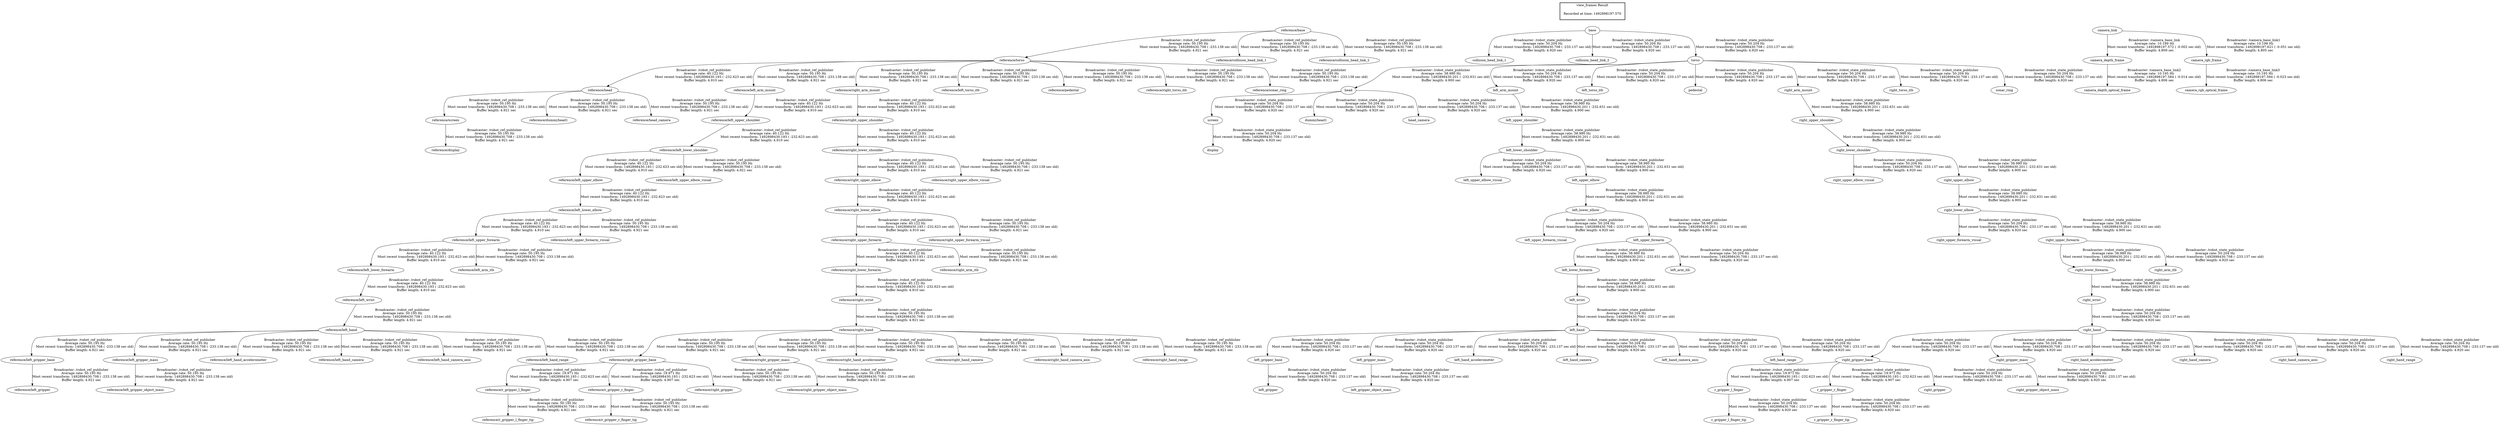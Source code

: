 digraph G {
"reference/torso" -> "reference/head"[label="Broadcaster: /robot_ref_publisher\nAverage rate: 40.122 Hz\nMost recent transform: 1492898430.193 ( -232.623 sec old)\nBuffer length: 4.910 sec\n"];
"reference/base" -> "reference/torso"[label="Broadcaster: /robot_ref_publisher\nAverage rate: 50.195 Hz\nMost recent transform: 1492898430.708 ( -233.138 sec old)\nBuffer length: 4.921 sec\n"];
"reference/left_lower_shoulder" -> "reference/left_upper_elbow"[label="Broadcaster: /robot_ref_publisher\nAverage rate: 40.122 Hz\nMost recent transform: 1492898430.193 ( -232.623 sec old)\nBuffer length: 4.910 sec\n"];
"reference/left_upper_shoulder" -> "reference/left_lower_shoulder"[label="Broadcaster: /robot_ref_publisher\nAverage rate: 40.122 Hz\nMost recent transform: 1492898430.193 ( -232.623 sec old)\nBuffer length: 4.910 sec\n"];
"reference/left_upper_elbow" -> "reference/left_lower_elbow"[label="Broadcaster: /robot_ref_publisher\nAverage rate: 40.122 Hz\nMost recent transform: 1492898430.193 ( -232.623 sec old)\nBuffer length: 4.910 sec\n"];
"reference/left_arm_mount" -> "reference/left_upper_shoulder"[label="Broadcaster: /robot_ref_publisher\nAverage rate: 40.122 Hz\nMost recent transform: 1492898430.193 ( -232.623 sec old)\nBuffer length: 4.910 sec\n"];
"reference/torso" -> "reference/left_arm_mount"[label="Broadcaster: /robot_ref_publisher\nAverage rate: 50.195 Hz\nMost recent transform: 1492898430.708 ( -233.138 sec old)\nBuffer length: 4.921 sec\n"];
"reference/left_lower_elbow" -> "reference/left_upper_forearm"[label="Broadcaster: /robot_ref_publisher\nAverage rate: 40.122 Hz\nMost recent transform: 1492898430.193 ( -232.623 sec old)\nBuffer length: 4.910 sec\n"];
"reference/left_upper_forearm" -> "reference/left_lower_forearm"[label="Broadcaster: /robot_ref_publisher\nAverage rate: 40.122 Hz\nMost recent transform: 1492898430.193 ( -232.623 sec old)\nBuffer length: 4.910 sec\n"];
"reference/left_lower_forearm" -> "reference/left_wrist"[label="Broadcaster: /robot_ref_publisher\nAverage rate: 40.122 Hz\nMost recent transform: 1492898430.193 ( -232.623 sec old)\nBuffer length: 4.910 sec\n"];
"reference/right_lower_shoulder" -> "reference/right_upper_elbow"[label="Broadcaster: /robot_ref_publisher\nAverage rate: 40.122 Hz\nMost recent transform: 1492898430.193 ( -232.623 sec old)\nBuffer length: 4.910 sec\n"];
"reference/right_upper_shoulder" -> "reference/right_lower_shoulder"[label="Broadcaster: /robot_ref_publisher\nAverage rate: 40.122 Hz\nMost recent transform: 1492898430.193 ( -232.623 sec old)\nBuffer length: 4.910 sec\n"];
"reference/right_upper_elbow" -> "reference/right_lower_elbow"[label="Broadcaster: /robot_ref_publisher\nAverage rate: 40.122 Hz\nMost recent transform: 1492898430.193 ( -232.623 sec old)\nBuffer length: 4.910 sec\n"];
"reference/right_arm_mount" -> "reference/right_upper_shoulder"[label="Broadcaster: /robot_ref_publisher\nAverage rate: 40.122 Hz\nMost recent transform: 1492898430.193 ( -232.623 sec old)\nBuffer length: 4.910 sec\n"];
"reference/torso" -> "reference/right_arm_mount"[label="Broadcaster: /robot_ref_publisher\nAverage rate: 50.195 Hz\nMost recent transform: 1492898430.708 ( -233.138 sec old)\nBuffer length: 4.921 sec\n"];
"reference/right_lower_elbow" -> "reference/right_upper_forearm"[label="Broadcaster: /robot_ref_publisher\nAverage rate: 40.122 Hz\nMost recent transform: 1492898430.193 ( -232.623 sec old)\nBuffer length: 4.910 sec\n"];
"reference/right_upper_forearm" -> "reference/right_lower_forearm"[label="Broadcaster: /robot_ref_publisher\nAverage rate: 40.122 Hz\nMost recent transform: 1492898430.193 ( -232.623 sec old)\nBuffer length: 4.910 sec\n"];
"reference/right_lower_forearm" -> "reference/right_wrist"[label="Broadcaster: /robot_ref_publisher\nAverage rate: 40.122 Hz\nMost recent transform: 1492898430.193 ( -232.623 sec old)\nBuffer length: 4.910 sec\n"];
"reference/base" -> "reference/collision_head_link_1"[label="Broadcaster: /robot_ref_publisher\nAverage rate: 50.195 Hz\nMost recent transform: 1492898430.708 ( -233.138 sec old)\nBuffer length: 4.921 sec\n"];
"reference/base" -> "reference/collision_head_link_2"[label="Broadcaster: /robot_ref_publisher\nAverage rate: 50.195 Hz\nMost recent transform: 1492898430.708 ( -233.138 sec old)\nBuffer length: 4.921 sec\n"];
"reference/screen" -> "reference/display"[label="Broadcaster: /robot_ref_publisher\nAverage rate: 50.195 Hz\nMost recent transform: 1492898430.708 ( -233.138 sec old)\nBuffer length: 4.921 sec\n"];
"reference/head" -> "reference/screen"[label="Broadcaster: /robot_ref_publisher\nAverage rate: 50.195 Hz\nMost recent transform: 1492898430.708 ( -233.138 sec old)\nBuffer length: 4.921 sec\n"];
"reference/head" -> "reference/dummyhead1"[label="Broadcaster: /robot_ref_publisher\nAverage rate: 50.195 Hz\nMost recent transform: 1492898430.708 ( -233.138 sec old)\nBuffer length: 4.921 sec\n"];
"reference/head" -> "reference/head_camera"[label="Broadcaster: /robot_ref_publisher\nAverage rate: 50.195 Hz\nMost recent transform: 1492898430.708 ( -233.138 sec old)\nBuffer length: 4.921 sec\n"];
"reference/left_lower_shoulder" -> "reference/left_upper_elbow_visual"[label="Broadcaster: /robot_ref_publisher\nAverage rate: 50.195 Hz\nMost recent transform: 1492898430.708 ( -233.138 sec old)\nBuffer length: 4.921 sec\n"];
"reference/left_gripper_base" -> "reference/left_gripper"[label="Broadcaster: /robot_ref_publisher\nAverage rate: 50.195 Hz\nMost recent transform: 1492898430.708 ( -233.138 sec old)\nBuffer length: 4.921 sec\n"];
"reference/left_hand" -> "reference/left_gripper_base"[label="Broadcaster: /robot_ref_publisher\nAverage rate: 50.195 Hz\nMost recent transform: 1492898430.708 ( -233.138 sec old)\nBuffer length: 4.921 sec\n"];
"reference/left_wrist" -> "reference/left_hand"[label="Broadcaster: /robot_ref_publisher\nAverage rate: 50.195 Hz\nMost recent transform: 1492898430.708 ( -233.138 sec old)\nBuffer length: 4.921 sec\n"];
"reference/left_hand" -> "reference/left_gripper_mass"[label="Broadcaster: /robot_ref_publisher\nAverage rate: 50.195 Hz\nMost recent transform: 1492898430.708 ( -233.138 sec old)\nBuffer length: 4.921 sec\n"];
"reference/left_gripper_mass" -> "reference/left_gripper_object_mass"[label="Broadcaster: /robot_ref_publisher\nAverage rate: 50.195 Hz\nMost recent transform: 1492898430.708 ( -233.138 sec old)\nBuffer length: 4.921 sec\n"];
"reference/left_hand" -> "reference/left_hand_accelerometer"[label="Broadcaster: /robot_ref_publisher\nAverage rate: 50.195 Hz\nMost recent transform: 1492898430.708 ( -233.138 sec old)\nBuffer length: 4.921 sec\n"];
"reference/left_hand" -> "reference/left_hand_camera"[label="Broadcaster: /robot_ref_publisher\nAverage rate: 50.195 Hz\nMost recent transform: 1492898430.708 ( -233.138 sec old)\nBuffer length: 4.921 sec\n"];
"reference/left_hand" -> "reference/left_hand_camera_axis"[label="Broadcaster: /robot_ref_publisher\nAverage rate: 50.195 Hz\nMost recent transform: 1492898430.708 ( -233.138 sec old)\nBuffer length: 4.921 sec\n"];
"reference/left_hand" -> "reference/left_hand_range"[label="Broadcaster: /robot_ref_publisher\nAverage rate: 50.195 Hz\nMost recent transform: 1492898430.708 ( -233.138 sec old)\nBuffer length: 4.921 sec\n"];
"reference/torso" -> "reference/left_torso_itb"[label="Broadcaster: /robot_ref_publisher\nAverage rate: 50.195 Hz\nMost recent transform: 1492898430.708 ( -233.138 sec old)\nBuffer length: 4.921 sec\n"];
"reference/left_lower_elbow" -> "reference/left_upper_forearm_visual"[label="Broadcaster: /robot_ref_publisher\nAverage rate: 50.195 Hz\nMost recent transform: 1492898430.708 ( -233.138 sec old)\nBuffer length: 4.921 sec\n"];
"reference/left_upper_forearm" -> "reference/left_arm_itb"[label="Broadcaster: /robot_ref_publisher\nAverage rate: 50.195 Hz\nMost recent transform: 1492898430.708 ( -233.138 sec old)\nBuffer length: 4.921 sec\n"];
"reference/torso" -> "reference/pedestal"[label="Broadcaster: /robot_ref_publisher\nAverage rate: 50.195 Hz\nMost recent transform: 1492898430.708 ( -233.138 sec old)\nBuffer length: 4.921 sec\n"];
"reference/r_gripper_l_finger" -> "reference/r_gripper_l_finger_tip"[label="Broadcaster: /robot_ref_publisher\nAverage rate: 50.195 Hz\nMost recent transform: 1492898430.708 ( -233.138 sec old)\nBuffer length: 4.921 sec\n"];
"reference/right_gripper_base" -> "reference/r_gripper_l_finger"[label="Broadcaster: /robot_ref_publisher\nAverage rate: 19.971 Hz\nMost recent transform: 1492898430.193 ( -232.623 sec old)\nBuffer length: 4.907 sec\n"];
"reference/r_gripper_r_finger" -> "reference/r_gripper_r_finger_tip"[label="Broadcaster: /robot_ref_publisher\nAverage rate: 50.195 Hz\nMost recent transform: 1492898430.708 ( -233.138 sec old)\nBuffer length: 4.921 sec\n"];
"reference/right_gripper_base" -> "reference/r_gripper_r_finger"[label="Broadcaster: /robot_ref_publisher\nAverage rate: 19.971 Hz\nMost recent transform: 1492898430.193 ( -232.623 sec old)\nBuffer length: 4.907 sec\n"];
"reference/right_lower_shoulder" -> "reference/right_upper_elbow_visual"[label="Broadcaster: /robot_ref_publisher\nAverage rate: 50.195 Hz\nMost recent transform: 1492898430.708 ( -233.138 sec old)\nBuffer length: 4.921 sec\n"];
"reference/right_gripper_base" -> "reference/right_gripper"[label="Broadcaster: /robot_ref_publisher\nAverage rate: 50.195 Hz\nMost recent transform: 1492898430.708 ( -233.138 sec old)\nBuffer length: 4.921 sec\n"];
"reference/right_hand" -> "reference/right_gripper_base"[label="Broadcaster: /robot_ref_publisher\nAverage rate: 50.195 Hz\nMost recent transform: 1492898430.708 ( -233.138 sec old)\nBuffer length: 4.921 sec\n"];
"reference/right_wrist" -> "reference/right_hand"[label="Broadcaster: /robot_ref_publisher\nAverage rate: 50.195 Hz\nMost recent transform: 1492898430.708 ( -233.138 sec old)\nBuffer length: 4.921 sec\n"];
"reference/right_hand" -> "reference/right_gripper_mass"[label="Broadcaster: /robot_ref_publisher\nAverage rate: 50.195 Hz\nMost recent transform: 1492898430.708 ( -233.138 sec old)\nBuffer length: 4.921 sec\n"];
"reference/right_gripper_mass" -> "reference/right_gripper_object_mass"[label="Broadcaster: /robot_ref_publisher\nAverage rate: 50.195 Hz\nMost recent transform: 1492898430.708 ( -233.138 sec old)\nBuffer length: 4.921 sec\n"];
"reference/right_hand" -> "reference/right_hand_accelerometer"[label="Broadcaster: /robot_ref_publisher\nAverage rate: 50.195 Hz\nMost recent transform: 1492898430.708 ( -233.138 sec old)\nBuffer length: 4.921 sec\n"];
"reference/right_hand" -> "reference/right_hand_camera"[label="Broadcaster: /robot_ref_publisher\nAverage rate: 50.195 Hz\nMost recent transform: 1492898430.708 ( -233.138 sec old)\nBuffer length: 4.921 sec\n"];
"reference/right_hand" -> "reference/right_hand_camera_axis"[label="Broadcaster: /robot_ref_publisher\nAverage rate: 50.195 Hz\nMost recent transform: 1492898430.708 ( -233.138 sec old)\nBuffer length: 4.921 sec\n"];
"reference/right_hand" -> "reference/right_hand_range"[label="Broadcaster: /robot_ref_publisher\nAverage rate: 50.195 Hz\nMost recent transform: 1492898430.708 ( -233.138 sec old)\nBuffer length: 4.921 sec\n"];
"reference/torso" -> "reference/right_torso_itb"[label="Broadcaster: /robot_ref_publisher\nAverage rate: 50.195 Hz\nMost recent transform: 1492898430.708 ( -233.138 sec old)\nBuffer length: 4.921 sec\n"];
"reference/right_lower_elbow" -> "reference/right_upper_forearm_visual"[label="Broadcaster: /robot_ref_publisher\nAverage rate: 50.195 Hz\nMost recent transform: 1492898430.708 ( -233.138 sec old)\nBuffer length: 4.921 sec\n"];
"reference/right_upper_forearm" -> "reference/right_arm_itb"[label="Broadcaster: /robot_ref_publisher\nAverage rate: 50.195 Hz\nMost recent transform: 1492898430.708 ( -233.138 sec old)\nBuffer length: 4.921 sec\n"];
"reference/torso" -> "reference/sonar_ring"[label="Broadcaster: /robot_ref_publisher\nAverage rate: 50.195 Hz\nMost recent transform: 1492898430.708 ( -233.138 sec old)\nBuffer length: 4.921 sec\n"];
"right_gripper_base" -> "r_gripper_l_finger"[label="Broadcaster: /robot_state_publisher\nAverage rate: 19.971 Hz\nMost recent transform: 1492898430.193 ( -232.623 sec old)\nBuffer length: 4.907 sec\n"];
"right_hand" -> "right_gripper_base"[label="Broadcaster: /robot_state_publisher\nAverage rate: 50.204 Hz\nMost recent transform: 1492898430.708 ( -233.137 sec old)\nBuffer length: 4.920 sec\n"];
"right_gripper_base" -> "r_gripper_r_finger"[label="Broadcaster: /robot_state_publisher\nAverage rate: 19.971 Hz\nMost recent transform: 1492898430.193 ( -232.623 sec old)\nBuffer length: 4.907 sec\n"];
"base" -> "collision_head_link_1"[label="Broadcaster: /robot_state_publisher\nAverage rate: 50.204 Hz\nMost recent transform: 1492898430.708 ( -233.137 sec old)\nBuffer length: 4.920 sec\n"];
"base" -> "collision_head_link_2"[label="Broadcaster: /robot_state_publisher\nAverage rate: 50.204 Hz\nMost recent transform: 1492898430.708 ( -233.137 sec old)\nBuffer length: 4.920 sec\n"];
"screen" -> "display"[label="Broadcaster: /robot_state_publisher\nAverage rate: 50.204 Hz\nMost recent transform: 1492898430.708 ( -233.137 sec old)\nBuffer length: 4.920 sec\n"];
"head" -> "screen"[label="Broadcaster: /robot_state_publisher\nAverage rate: 50.204 Hz\nMost recent transform: 1492898430.708 ( -233.137 sec old)\nBuffer length: 4.920 sec\n"];
"head" -> "dummyhead1"[label="Broadcaster: /robot_state_publisher\nAverage rate: 50.204 Hz\nMost recent transform: 1492898430.708 ( -233.137 sec old)\nBuffer length: 4.920 sec\n"];
"torso" -> "head"[label="Broadcaster: /robot_state_publisher\nAverage rate: 38.980 Hz\nMost recent transform: 1492898430.201 ( -232.631 sec old)\nBuffer length: 4.900 sec\n"];
"head" -> "head_camera"[label="Broadcaster: /robot_state_publisher\nAverage rate: 50.204 Hz\nMost recent transform: 1492898430.708 ( -233.137 sec old)\nBuffer length: 4.920 sec\n"];
"left_lower_shoulder" -> "left_upper_elbow_visual"[label="Broadcaster: /robot_state_publisher\nAverage rate: 50.204 Hz\nMost recent transform: 1492898430.708 ( -233.137 sec old)\nBuffer length: 4.920 sec\n"];
"left_upper_shoulder" -> "left_lower_shoulder"[label="Broadcaster: /robot_state_publisher\nAverage rate: 38.980 Hz\nMost recent transform: 1492898430.201 ( -232.631 sec old)\nBuffer length: 4.900 sec\n"];
"left_gripper_base" -> "left_gripper"[label="Broadcaster: /robot_state_publisher\nAverage rate: 50.204 Hz\nMost recent transform: 1492898430.708 ( -233.137 sec old)\nBuffer length: 4.920 sec\n"];
"left_hand" -> "left_gripper_base"[label="Broadcaster: /robot_state_publisher\nAverage rate: 50.204 Hz\nMost recent transform: 1492898430.708 ( -233.137 sec old)\nBuffer length: 4.920 sec\n"];
"left_wrist" -> "left_hand"[label="Broadcaster: /robot_state_publisher\nAverage rate: 50.204 Hz\nMost recent transform: 1492898430.708 ( -233.137 sec old)\nBuffer length: 4.920 sec\n"];
"left_hand" -> "left_gripper_mass"[label="Broadcaster: /robot_state_publisher\nAverage rate: 50.204 Hz\nMost recent transform: 1492898430.708 ( -233.137 sec old)\nBuffer length: 4.920 sec\n"];
"left_gripper_mass" -> "left_gripper_object_mass"[label="Broadcaster: /robot_state_publisher\nAverage rate: 50.204 Hz\nMost recent transform: 1492898430.708 ( -233.137 sec old)\nBuffer length: 4.920 sec\n"];
"left_lower_forearm" -> "left_wrist"[label="Broadcaster: /robot_state_publisher\nAverage rate: 38.980 Hz\nMost recent transform: 1492898430.201 ( -232.631 sec old)\nBuffer length: 4.900 sec\n"];
"left_hand" -> "left_hand_accelerometer"[label="Broadcaster: /robot_state_publisher\nAverage rate: 50.204 Hz\nMost recent transform: 1492898430.708 ( -233.137 sec old)\nBuffer length: 4.920 sec\n"];
"left_hand" -> "left_hand_camera"[label="Broadcaster: /robot_state_publisher\nAverage rate: 50.204 Hz\nMost recent transform: 1492898430.708 ( -233.137 sec old)\nBuffer length: 4.920 sec\n"];
"left_hand" -> "left_hand_camera_axis"[label="Broadcaster: /robot_state_publisher\nAverage rate: 50.204 Hz\nMost recent transform: 1492898430.708 ( -233.137 sec old)\nBuffer length: 4.920 sec\n"];
"left_hand" -> "left_hand_range"[label="Broadcaster: /robot_state_publisher\nAverage rate: 50.204 Hz\nMost recent transform: 1492898430.708 ( -233.137 sec old)\nBuffer length: 4.920 sec\n"];
"torso" -> "left_arm_mount"[label="Broadcaster: /robot_state_publisher\nAverage rate: 50.204 Hz\nMost recent transform: 1492898430.708 ( -233.137 sec old)\nBuffer length: 4.920 sec\n"];
"base" -> "torso"[label="Broadcaster: /robot_state_publisher\nAverage rate: 50.204 Hz\nMost recent transform: 1492898430.708 ( -233.137 sec old)\nBuffer length: 4.920 sec\n"];
"torso" -> "left_torso_itb"[label="Broadcaster: /robot_state_publisher\nAverage rate: 50.204 Hz\nMost recent transform: 1492898430.708 ( -233.137 sec old)\nBuffer length: 4.920 sec\n"];
"left_lower_elbow" -> "left_upper_forearm_visual"[label="Broadcaster: /robot_state_publisher\nAverage rate: 50.204 Hz\nMost recent transform: 1492898430.708 ( -233.137 sec old)\nBuffer length: 4.920 sec\n"];
"left_upper_elbow" -> "left_lower_elbow"[label="Broadcaster: /robot_state_publisher\nAverage rate: 38.980 Hz\nMost recent transform: 1492898430.201 ( -232.631 sec old)\nBuffer length: 4.900 sec\n"];
"left_upper_forearm" -> "left_arm_itb"[label="Broadcaster: /robot_state_publisher\nAverage rate: 50.204 Hz\nMost recent transform: 1492898430.708 ( -233.137 sec old)\nBuffer length: 4.920 sec\n"];
"left_lower_elbow" -> "left_upper_forearm"[label="Broadcaster: /robot_state_publisher\nAverage rate: 38.980 Hz\nMost recent transform: 1492898430.201 ( -232.631 sec old)\nBuffer length: 4.900 sec\n"];
"torso" -> "pedestal"[label="Broadcaster: /robot_state_publisher\nAverage rate: 50.204 Hz\nMost recent transform: 1492898430.708 ( -233.137 sec old)\nBuffer length: 4.920 sec\n"];
"r_gripper_l_finger" -> "r_gripper_l_finger_tip"[label="Broadcaster: /robot_state_publisher\nAverage rate: 50.204 Hz\nMost recent transform: 1492898430.708 ( -233.137 sec old)\nBuffer length: 4.920 sec\n"];
"r_gripper_r_finger" -> "r_gripper_r_finger_tip"[label="Broadcaster: /robot_state_publisher\nAverage rate: 50.204 Hz\nMost recent transform: 1492898430.708 ( -233.137 sec old)\nBuffer length: 4.920 sec\n"];
"right_lower_shoulder" -> "right_upper_elbow_visual"[label="Broadcaster: /robot_state_publisher\nAverage rate: 50.204 Hz\nMost recent transform: 1492898430.708 ( -233.137 sec old)\nBuffer length: 4.920 sec\n"];
"right_upper_shoulder" -> "right_lower_shoulder"[label="Broadcaster: /robot_state_publisher\nAverage rate: 38.980 Hz\nMost recent transform: 1492898430.201 ( -232.631 sec old)\nBuffer length: 4.900 sec\n"];
"right_gripper_base" -> "right_gripper"[label="Broadcaster: /robot_state_publisher\nAverage rate: 50.204 Hz\nMost recent transform: 1492898430.708 ( -233.137 sec old)\nBuffer length: 4.920 sec\n"];
"right_wrist" -> "right_hand"[label="Broadcaster: /robot_state_publisher\nAverage rate: 50.204 Hz\nMost recent transform: 1492898430.708 ( -233.137 sec old)\nBuffer length: 4.920 sec\n"];
"right_hand" -> "right_gripper_mass"[label="Broadcaster: /robot_state_publisher\nAverage rate: 50.204 Hz\nMost recent transform: 1492898430.708 ( -233.137 sec old)\nBuffer length: 4.920 sec\n"];
"right_gripper_mass" -> "right_gripper_object_mass"[label="Broadcaster: /robot_state_publisher\nAverage rate: 50.204 Hz\nMost recent transform: 1492898430.708 ( -233.137 sec old)\nBuffer length: 4.920 sec\n"];
"right_lower_forearm" -> "right_wrist"[label="Broadcaster: /robot_state_publisher\nAverage rate: 38.980 Hz\nMost recent transform: 1492898430.201 ( -232.631 sec old)\nBuffer length: 4.900 sec\n"];
"right_hand" -> "right_hand_accelerometer"[label="Broadcaster: /robot_state_publisher\nAverage rate: 50.204 Hz\nMost recent transform: 1492898430.708 ( -233.137 sec old)\nBuffer length: 4.920 sec\n"];
"right_hand" -> "right_hand_camera"[label="Broadcaster: /robot_state_publisher\nAverage rate: 50.204 Hz\nMost recent transform: 1492898430.708 ( -233.137 sec old)\nBuffer length: 4.920 sec\n"];
"right_hand" -> "right_hand_camera_axis"[label="Broadcaster: /robot_state_publisher\nAverage rate: 50.204 Hz\nMost recent transform: 1492898430.708 ( -233.137 sec old)\nBuffer length: 4.920 sec\n"];
"right_hand" -> "right_hand_range"[label="Broadcaster: /robot_state_publisher\nAverage rate: 50.204 Hz\nMost recent transform: 1492898430.708 ( -233.137 sec old)\nBuffer length: 4.920 sec\n"];
"torso" -> "right_arm_mount"[label="Broadcaster: /robot_state_publisher\nAverage rate: 50.204 Hz\nMost recent transform: 1492898430.708 ( -233.137 sec old)\nBuffer length: 4.920 sec\n"];
"torso" -> "right_torso_itb"[label="Broadcaster: /robot_state_publisher\nAverage rate: 50.204 Hz\nMost recent transform: 1492898430.708 ( -233.137 sec old)\nBuffer length: 4.920 sec\n"];
"right_lower_elbow" -> "right_upper_forearm_visual"[label="Broadcaster: /robot_state_publisher\nAverage rate: 50.204 Hz\nMost recent transform: 1492898430.708 ( -233.137 sec old)\nBuffer length: 4.920 sec\n"];
"right_upper_elbow" -> "right_lower_elbow"[label="Broadcaster: /robot_state_publisher\nAverage rate: 38.980 Hz\nMost recent transform: 1492898430.201 ( -232.631 sec old)\nBuffer length: 4.900 sec\n"];
"right_upper_forearm" -> "right_arm_itb"[label="Broadcaster: /robot_state_publisher\nAverage rate: 50.204 Hz\nMost recent transform: 1492898430.708 ( -233.137 sec old)\nBuffer length: 4.920 sec\n"];
"right_lower_elbow" -> "right_upper_forearm"[label="Broadcaster: /robot_state_publisher\nAverage rate: 38.980 Hz\nMost recent transform: 1492898430.201 ( -232.631 sec old)\nBuffer length: 4.900 sec\n"];
"torso" -> "sonar_ring"[label="Broadcaster: /robot_state_publisher\nAverage rate: 50.204 Hz\nMost recent transform: 1492898430.708 ( -233.137 sec old)\nBuffer length: 4.920 sec\n"];
"left_lower_shoulder" -> "left_upper_elbow"[label="Broadcaster: /robot_state_publisher\nAverage rate: 38.980 Hz\nMost recent transform: 1492898430.201 ( -232.631 sec old)\nBuffer length: 4.900 sec\n"];
"left_arm_mount" -> "left_upper_shoulder"[label="Broadcaster: /robot_state_publisher\nAverage rate: 38.980 Hz\nMost recent transform: 1492898430.201 ( -232.631 sec old)\nBuffer length: 4.900 sec\n"];
"left_upper_forearm" -> "left_lower_forearm"[label="Broadcaster: /robot_state_publisher\nAverage rate: 38.980 Hz\nMost recent transform: 1492898430.201 ( -232.631 sec old)\nBuffer length: 4.900 sec\n"];
"right_lower_shoulder" -> "right_upper_elbow"[label="Broadcaster: /robot_state_publisher\nAverage rate: 38.980 Hz\nMost recent transform: 1492898430.201 ( -232.631 sec old)\nBuffer length: 4.900 sec\n"];
"right_arm_mount" -> "right_upper_shoulder"[label="Broadcaster: /robot_state_publisher\nAverage rate: 38.980 Hz\nMost recent transform: 1492898430.201 ( -232.631 sec old)\nBuffer length: 4.900 sec\n"];
"right_upper_forearm" -> "right_lower_forearm"[label="Broadcaster: /robot_state_publisher\nAverage rate: 38.980 Hz\nMost recent transform: 1492898430.201 ( -232.631 sec old)\nBuffer length: 4.900 sec\n"];
"camera_link" -> "camera_depth_frame"[label="Broadcaster: /camera_base_link\nAverage rate: 10.189 Hz\nMost recent transform: 1492898197.572 ( -0.002 sec old)\nBuffer length: 4.809 sec\n"];
"camera_depth_frame" -> "camera_depth_optical_frame"[label="Broadcaster: /camera_base_link2\nAverage rate: 10.195 Hz\nMost recent transform: 1492898197.584 ( -0.014 sec old)\nBuffer length: 4.806 sec\n"];
"camera_rgb_frame" -> "camera_rgb_optical_frame"[label="Broadcaster: /camera_base_link3\nAverage rate: 10.195 Hz\nMost recent transform: 1492898197.594 ( -0.023 sec old)\nBuffer length: 4.806 sec\n"];
"camera_link" -> "camera_rgb_frame"[label="Broadcaster: /camera_base_link1\nAverage rate: 10.198 Hz\nMost recent transform: 1492898197.621 ( -0.051 sec old)\nBuffer length: 4.805 sec\n"];
edge [style=invis];
 subgraph cluster_legend { style=bold; color=black; label ="view_frames Result";
"Recorded at time: 1492898197.570"[ shape=plaintext ] ;
 }->"reference/base";
edge [style=invis];
 subgraph cluster_legend { style=bold; color=black; label ="view_frames Result";
"Recorded at time: 1492898197.570"[ shape=plaintext ] ;
 }->"base";
edge [style=invis];
 subgraph cluster_legend { style=bold; color=black; label ="view_frames Result";
"Recorded at time: 1492898197.570"[ shape=plaintext ] ;
 }->"camera_link";
}